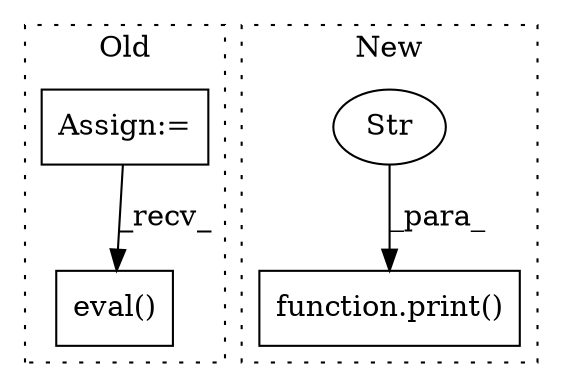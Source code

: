 digraph G {
subgraph cluster0 {
1 [label="eval()" a="75" s="14465" l="12" shape="box"];
4 [label="Assign:=" a="68" s="14229" l="3" shape="box"];
label = "Old";
style="dotted";
}
subgraph cluster1 {
2 [label="function.print()" a="75" s="15839,15865" l="6,1" shape="box"];
3 [label="Str" a="66" s="15845" l="20" shape="ellipse"];
label = "New";
style="dotted";
}
3 -> 2 [label="_para_"];
4 -> 1 [label="_recv_"];
}